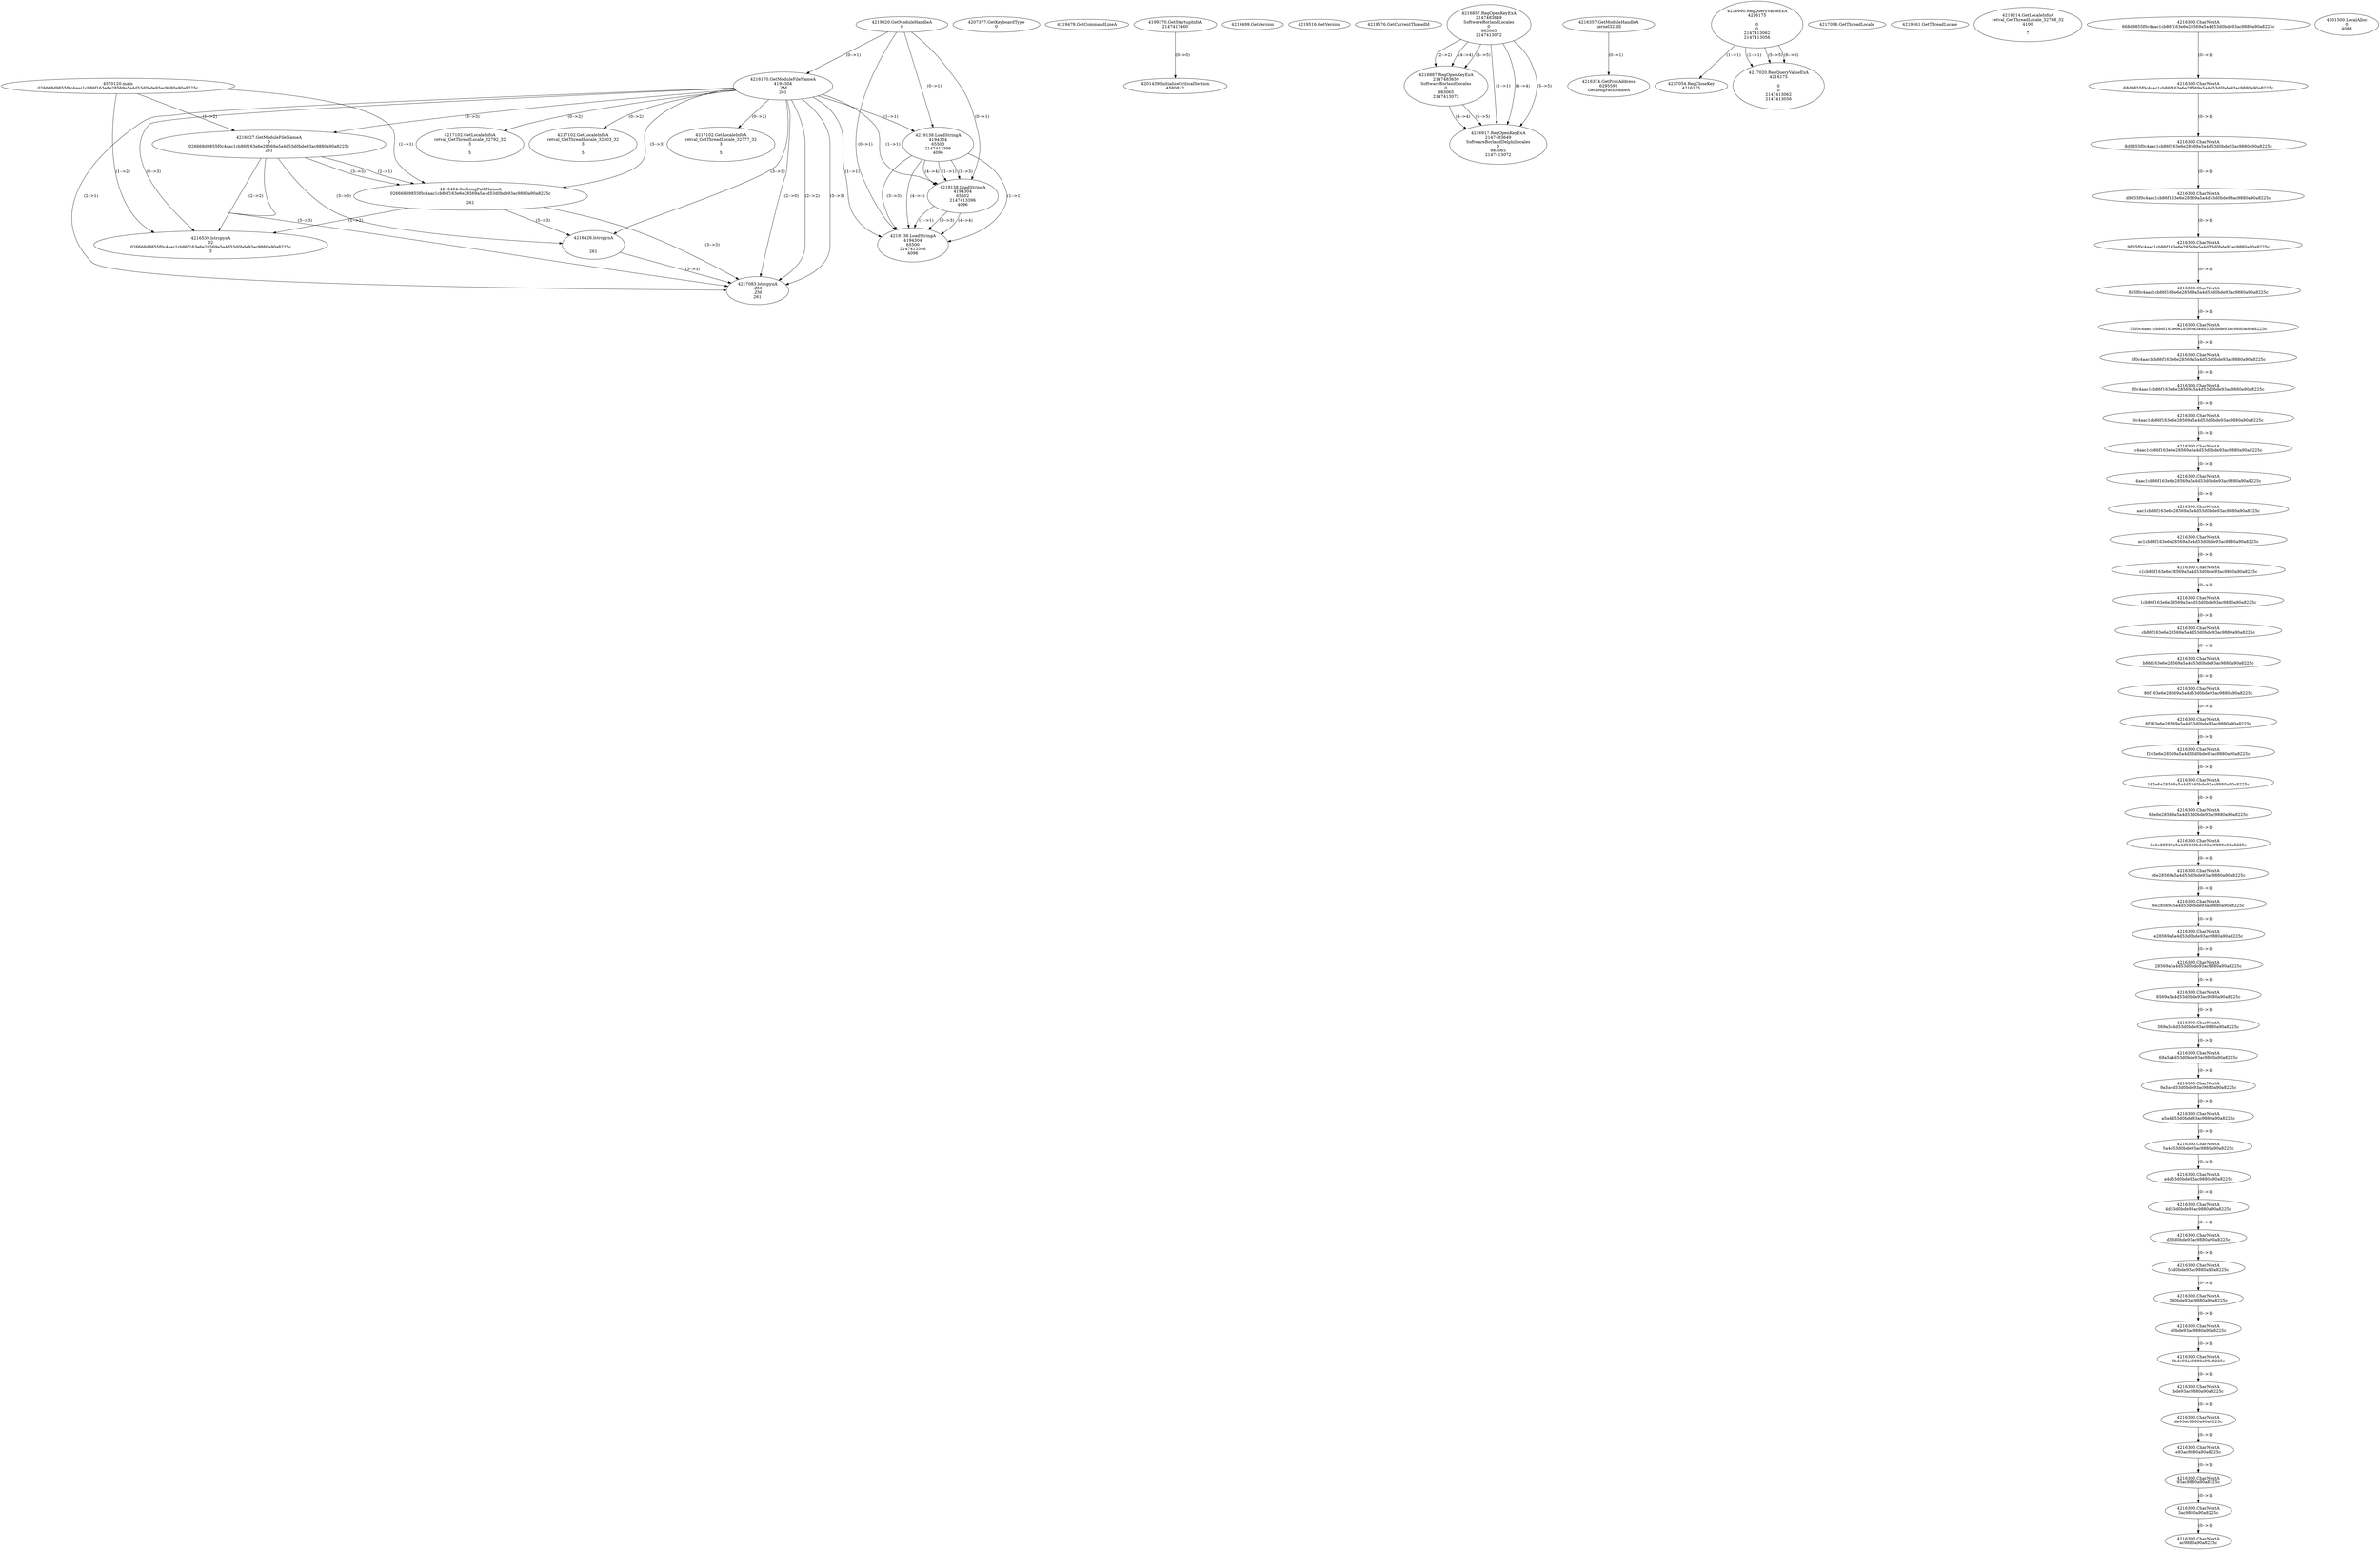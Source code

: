 // Global SCDG with merge call
digraph {
	0 [label="4570120.main
026668d9855f0c4aac1cb86f163e6e28569a5a4d53d0bde93ac9880a90a8225c"]
	1 [label="4219820.GetModuleHandleA
0"]
	2 [label="4207377.GetKeyboardType
0"]
	3 [label="4219479.GetCommandLineA
"]
	4 [label="4199270.GetStartupInfoA
2147417460"]
	5 [label="4219499.GetVersion
"]
	6 [label="4219516.GetVersion
"]
	7 [label="4219576.GetCurrentThreadId
"]
	8 [label="4216170.GetModuleFileNameA
4194304
.ZM
261"]
	1 -> 8 [label="(0-->1)"]
	9 [label="4216827.GetModuleFileNameA
0
026668d9855f0c4aac1cb86f163e6e28569a5a4d53d0bde93ac9880a90a8225c
261"]
	0 -> 9 [label="(1-->2)"]
	8 -> 9 [label="(3-->3)"]
	10 [label="4216857.RegOpenKeyExA
2147483649
Software\Borland\Locales
0
983065
2147413072"]
	11 [label="4216887.RegOpenKeyExA
2147483650
Software\Borland\Locales
0
983065
2147413072"]
	10 -> 11 [label="(2-->2)"]
	10 -> 11 [label="(4-->4)"]
	10 -> 11 [label="(5-->5)"]
	12 [label="4216917.RegOpenKeyExA
2147483649
Software\Borland\Delphi\Locales
0
983065
2147413072"]
	10 -> 12 [label="(1-->1)"]
	10 -> 12 [label="(4-->4)"]
	11 -> 12 [label="(4-->4)"]
	10 -> 12 [label="(5-->5)"]
	11 -> 12 [label="(5-->5)"]
	13 [label="4216357.GetModuleHandleA
kernel32.dll"]
	14 [label="4216374.GetProcAddress
6295592
GetLongPathNameA"]
	13 -> 14 [label="(0-->1)"]
	15 [label="4216404.GetLongPathNameA
026668d9855f0c4aac1cb86f163e6e28569a5a4d53d0bde93ac9880a90a8225c

261"]
	0 -> 15 [label="(1-->1)"]
	9 -> 15 [label="(2-->1)"]
	8 -> 15 [label="(3-->3)"]
	9 -> 15 [label="(3-->3)"]
	16 [label="4216426.lstrcpynA


261"]
	8 -> 16 [label="(3-->3)"]
	9 -> 16 [label="(3-->3)"]
	15 -> 16 [label="(3-->3)"]
	17 [label="4216990.RegQueryValueExA
4216175

0
0
2147413062
2147413056"]
	18 [label="4217054.RegCloseKey
4216175"]
	17 -> 18 [label="(1-->1)"]
	19 [label="4217083.lstrcpynA
.ZM
.ZM
261"]
	8 -> 19 [label="(2-->1)"]
	8 -> 19 [label="(2-->2)"]
	8 -> 19 [label="(3-->3)"]
	9 -> 19 [label="(3-->3)"]
	15 -> 19 [label="(3-->3)"]
	16 -> 19 [label="(3-->3)"]
	8 -> 19 [label="(2-->0)"]
	20 [label="4217096.GetThreadLocale
"]
	21 [label="4217102.GetLocaleInfoA
retval_GetThreadLocale_32792_32
3

5"]
	8 -> 21 [label="(0-->2)"]
	22 [label="4219138.LoadStringA
4194304
65503
2147413396
4096"]
	1 -> 22 [label="(0-->1)"]
	8 -> 22 [label="(1-->1)"]
	23 [label="4219561.GetThreadLocale
"]
	24 [label="4219214.GetLocaleInfoA
retval_GetThreadLocale_32768_32
4100

7"]
	25 [label="4216539.lstrcpynA
02
026668d9855f0c4aac1cb86f163e6e28569a5a4d53d0bde93ac9880a90a8225c
3"]
	0 -> 25 [label="(1-->2)"]
	9 -> 25 [label="(2-->2)"]
	15 -> 25 [label="(1-->2)"]
	8 -> 25 [label="(0-->3)"]
	26 [label="4216300.CharNextA
668d9855f0c4aac1cb86f163e6e28569a5a4d53d0bde93ac9880a90a8225c"]
	27 [label="4216300.CharNextA
68d9855f0c4aac1cb86f163e6e28569a5a4d53d0bde93ac9880a90a8225c"]
	26 -> 27 [label="(0-->1)"]
	28 [label="4216300.CharNextA
8d9855f0c4aac1cb86f163e6e28569a5a4d53d0bde93ac9880a90a8225c"]
	27 -> 28 [label="(0-->1)"]
	29 [label="4216300.CharNextA
d9855f0c4aac1cb86f163e6e28569a5a4d53d0bde93ac9880a90a8225c"]
	28 -> 29 [label="(0-->1)"]
	30 [label="4216300.CharNextA
9855f0c4aac1cb86f163e6e28569a5a4d53d0bde93ac9880a90a8225c"]
	29 -> 30 [label="(0-->1)"]
	31 [label="4216300.CharNextA
855f0c4aac1cb86f163e6e28569a5a4d53d0bde93ac9880a90a8225c"]
	30 -> 31 [label="(0-->1)"]
	32 [label="4216300.CharNextA
55f0c4aac1cb86f163e6e28569a5a4d53d0bde93ac9880a90a8225c"]
	31 -> 32 [label="(0-->1)"]
	33 [label="4216300.CharNextA
5f0c4aac1cb86f163e6e28569a5a4d53d0bde93ac9880a90a8225c"]
	32 -> 33 [label="(0-->1)"]
	34 [label="4216300.CharNextA
f0c4aac1cb86f163e6e28569a5a4d53d0bde93ac9880a90a8225c"]
	33 -> 34 [label="(0-->1)"]
	35 [label="4216300.CharNextA
0c4aac1cb86f163e6e28569a5a4d53d0bde93ac9880a90a8225c"]
	34 -> 35 [label="(0-->1)"]
	36 [label="4216300.CharNextA
c4aac1cb86f163e6e28569a5a4d53d0bde93ac9880a90a8225c"]
	35 -> 36 [label="(0-->1)"]
	37 [label="4216300.CharNextA
4aac1cb86f163e6e28569a5a4d53d0bde93ac9880a90a8225c"]
	36 -> 37 [label="(0-->1)"]
	38 [label="4216300.CharNextA
aac1cb86f163e6e28569a5a4d53d0bde93ac9880a90a8225c"]
	37 -> 38 [label="(0-->1)"]
	39 [label="4216300.CharNextA
ac1cb86f163e6e28569a5a4d53d0bde93ac9880a90a8225c"]
	38 -> 39 [label="(0-->1)"]
	40 [label="4216300.CharNextA
c1cb86f163e6e28569a5a4d53d0bde93ac9880a90a8225c"]
	39 -> 40 [label="(0-->1)"]
	41 [label="4216300.CharNextA
1cb86f163e6e28569a5a4d53d0bde93ac9880a90a8225c"]
	40 -> 41 [label="(0-->1)"]
	42 [label="4216300.CharNextA
cb86f163e6e28569a5a4d53d0bde93ac9880a90a8225c"]
	41 -> 42 [label="(0-->1)"]
	43 [label="4216300.CharNextA
b86f163e6e28569a5a4d53d0bde93ac9880a90a8225c"]
	42 -> 43 [label="(0-->1)"]
	44 [label="4216300.CharNextA
86f163e6e28569a5a4d53d0bde93ac9880a90a8225c"]
	43 -> 44 [label="(0-->1)"]
	45 [label="4217020.RegQueryValueExA
4216175

0
0
2147413062
2147413056"]
	17 -> 45 [label="(1-->1)"]
	17 -> 45 [label="(5-->5)"]
	17 -> 45 [label="(6-->6)"]
	46 [label="4217102.GetLocaleInfoA
retval_GetThreadLocale_32803_32
3

5"]
	8 -> 46 [label="(0-->2)"]
	47 [label="4201439.InitializeCriticalSection
4580812"]
	4 -> 47 [label="(0-->0)"]
	48 [label="4201500.LocalAlloc
0
4088"]
	49 [label="4217102.GetLocaleInfoA
retval_GetThreadLocale_32777_32
3

5"]
	8 -> 49 [label="(0-->2)"]
	50 [label="4219138.LoadStringA
4194304
65502
2147413396
4096"]
	1 -> 50 [label="(0-->1)"]
	8 -> 50 [label="(1-->1)"]
	22 -> 50 [label="(1-->1)"]
	22 -> 50 [label="(3-->3)"]
	22 -> 50 [label="(4-->4)"]
	51 [label="4216300.CharNextA
6f163e6e28569a5a4d53d0bde93ac9880a90a8225c"]
	44 -> 51 [label="(0-->1)"]
	52 [label="4216300.CharNextA
f163e6e28569a5a4d53d0bde93ac9880a90a8225c"]
	51 -> 52 [label="(0-->1)"]
	53 [label="4216300.CharNextA
163e6e28569a5a4d53d0bde93ac9880a90a8225c"]
	52 -> 53 [label="(0-->1)"]
	54 [label="4216300.CharNextA
63e6e28569a5a4d53d0bde93ac9880a90a8225c"]
	53 -> 54 [label="(0-->1)"]
	55 [label="4216300.CharNextA
3e6e28569a5a4d53d0bde93ac9880a90a8225c"]
	54 -> 55 [label="(0-->1)"]
	56 [label="4216300.CharNextA
e6e28569a5a4d53d0bde93ac9880a90a8225c"]
	55 -> 56 [label="(0-->1)"]
	57 [label="4216300.CharNextA
6e28569a5a4d53d0bde93ac9880a90a8225c"]
	56 -> 57 [label="(0-->1)"]
	58 [label="4216300.CharNextA
e28569a5a4d53d0bde93ac9880a90a8225c"]
	57 -> 58 [label="(0-->1)"]
	59 [label="4216300.CharNextA
28569a5a4d53d0bde93ac9880a90a8225c"]
	58 -> 59 [label="(0-->1)"]
	60 [label="4216300.CharNextA
8569a5a4d53d0bde93ac9880a90a8225c"]
	59 -> 60 [label="(0-->1)"]
	61 [label="4216300.CharNextA
569a5a4d53d0bde93ac9880a90a8225c"]
	60 -> 61 [label="(0-->1)"]
	62 [label="4216300.CharNextA
69a5a4d53d0bde93ac9880a90a8225c"]
	61 -> 62 [label="(0-->1)"]
	63 [label="4216300.CharNextA
9a5a4d53d0bde93ac9880a90a8225c"]
	62 -> 63 [label="(0-->1)"]
	64 [label="4216300.CharNextA
a5a4d53d0bde93ac9880a90a8225c"]
	63 -> 64 [label="(0-->1)"]
	65 [label="4216300.CharNextA
5a4d53d0bde93ac9880a90a8225c"]
	64 -> 65 [label="(0-->1)"]
	66 [label="4216300.CharNextA
a4d53d0bde93ac9880a90a8225c"]
	65 -> 66 [label="(0-->1)"]
	67 [label="4216300.CharNextA
4d53d0bde93ac9880a90a8225c"]
	66 -> 67 [label="(0-->1)"]
	68 [label="4216300.CharNextA
d53d0bde93ac9880a90a8225c"]
	67 -> 68 [label="(0-->1)"]
	69 [label="4216300.CharNextA
53d0bde93ac9880a90a8225c"]
	68 -> 69 [label="(0-->1)"]
	70 [label="4216300.CharNextA
3d0bde93ac9880a90a8225c"]
	69 -> 70 [label="(0-->1)"]
	71 [label="4216300.CharNextA
d0bde93ac9880a90a8225c"]
	70 -> 71 [label="(0-->1)"]
	72 [label="4216300.CharNextA
0bde93ac9880a90a8225c"]
	71 -> 72 [label="(0-->1)"]
	73 [label="4216300.CharNextA
bde93ac9880a90a8225c"]
	72 -> 73 [label="(0-->1)"]
	74 [label="4216300.CharNextA
de93ac9880a90a8225c"]
	73 -> 74 [label="(0-->1)"]
	75 [label="4216300.CharNextA
e93ac9880a90a8225c"]
	74 -> 75 [label="(0-->1)"]
	76 [label="4216300.CharNextA
93ac9880a90a8225c"]
	75 -> 76 [label="(0-->1)"]
	77 [label="4216300.CharNextA
3ac9880a90a8225c"]
	76 -> 77 [label="(0-->1)"]
	78 [label="4216300.CharNextA
ac9880a90a8225c"]
	77 -> 78 [label="(0-->1)"]
	79 [label="4219138.LoadStringA
4194304
65500
2147413396
4096"]
	1 -> 79 [label="(0-->1)"]
	8 -> 79 [label="(1-->1)"]
	22 -> 79 [label="(1-->1)"]
	50 -> 79 [label="(1-->1)"]
	22 -> 79 [label="(3-->3)"]
	50 -> 79 [label="(3-->3)"]
	22 -> 79 [label="(4-->4)"]
	50 -> 79 [label="(4-->4)"]
}
